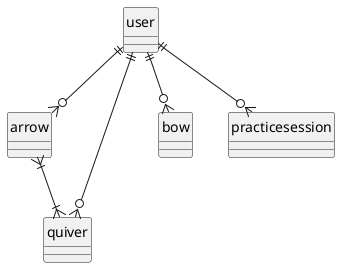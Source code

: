 @startuml

hide circle

entity "user" as User{

}

entity "arrow" as Arrow {

}

entity "quiver" as Quiver{

}

entity "bow" as Bow{

}

entity "practicesession" as PracticeSession{

}

User ||--o{ Arrow
User ||--o{ Bow
User ||--o{ PracticeSession
User ||--o{ Quiver

Arrow }|--|{Quiver

@enduml